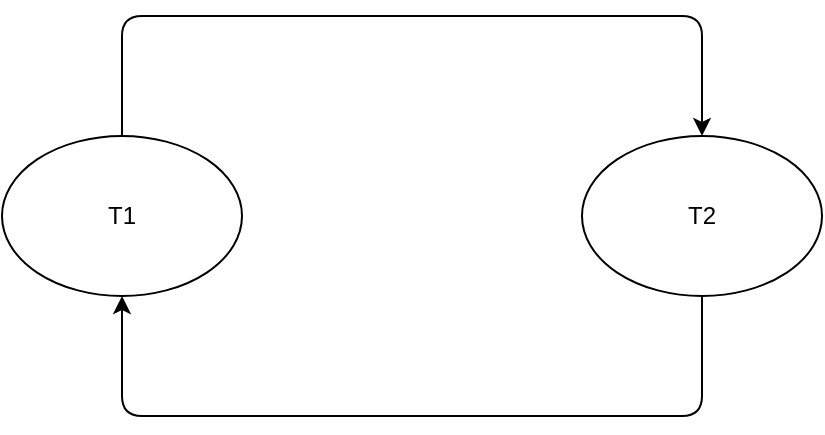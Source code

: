 <mxfile version="14.6.1" type="device"><diagram id="BAZBJHayxNwnmu-lXhFW" name="Page-1"><mxGraphModel dx="535" dy="768" grid="1" gridSize="10" guides="1" tooltips="1" connect="1" arrows="1" fold="1" page="1" pageScale="1" pageWidth="3300" pageHeight="4681" math="0" shadow="0"><root><mxCell id="0"/><mxCell id="1" parent="0"/><mxCell id="ssdV4AXqM4jXLjJ2HBfP-1" value="T1" style="ellipse;whiteSpace=wrap;html=1;" vertex="1" parent="1"><mxGeometry x="70" y="170" width="120" height="80" as="geometry"/></mxCell><mxCell id="ssdV4AXqM4jXLjJ2HBfP-2" value="T2" style="ellipse;whiteSpace=wrap;html=1;" vertex="1" parent="1"><mxGeometry x="360" y="170" width="120" height="80" as="geometry"/></mxCell><mxCell id="ssdV4AXqM4jXLjJ2HBfP-3" value="" style="endArrow=classic;html=1;exitX=0.5;exitY=0;exitDx=0;exitDy=0;entryX=0.5;entryY=0;entryDx=0;entryDy=0;" edge="1" parent="1" source="ssdV4AXqM4jXLjJ2HBfP-1" target="ssdV4AXqM4jXLjJ2HBfP-2"><mxGeometry width="50" height="50" relative="1" as="geometry"><mxPoint x="250" y="420" as="sourcePoint"/><mxPoint x="300" y="370" as="targetPoint"/><Array as="points"><mxPoint x="130" y="110"/><mxPoint x="420" y="110"/></Array></mxGeometry></mxCell><mxCell id="ssdV4AXqM4jXLjJ2HBfP-4" value="" style="endArrow=classic;html=1;entryX=0.5;entryY=1;entryDx=0;entryDy=0;exitX=0.5;exitY=1;exitDx=0;exitDy=0;" edge="1" parent="1" source="ssdV4AXqM4jXLjJ2HBfP-2" target="ssdV4AXqM4jXLjJ2HBfP-1"><mxGeometry width="50" height="50" relative="1" as="geometry"><mxPoint x="160" y="380" as="sourcePoint"/><mxPoint x="430" y="180" as="targetPoint"/><Array as="points"><mxPoint x="420" y="310"/><mxPoint x="130" y="310"/></Array></mxGeometry></mxCell></root></mxGraphModel></diagram></mxfile>